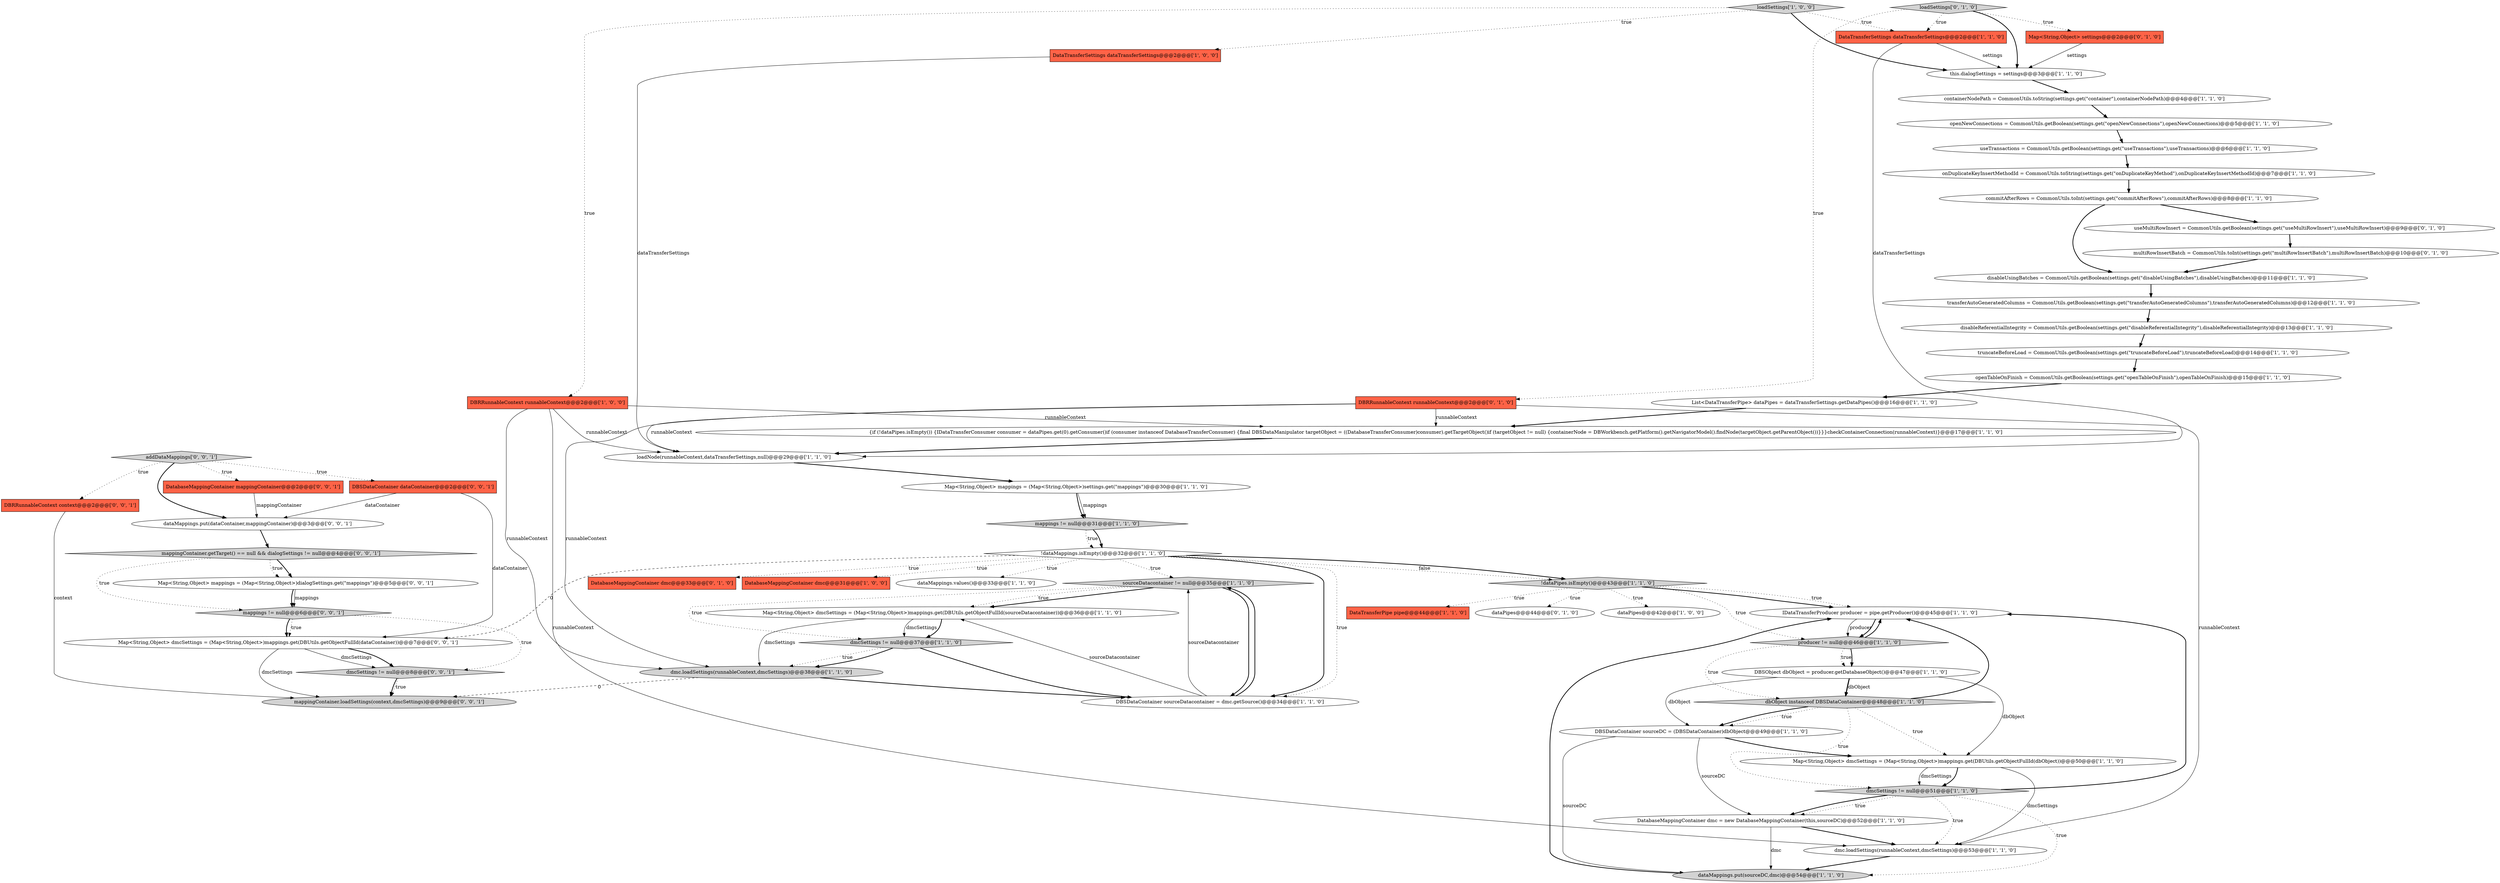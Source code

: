 digraph {
27 [style = filled, label = "{if (!dataPipes.isEmpty()) {IDataTransferConsumer consumer = dataPipes.get(0).getConsumer()if (consumer instanceof DatabaseTransferConsumer) {final DBSDataManipulator targetObject = ((DatabaseTransferConsumer)consumer).getTargetObject()if (targetObject != null) {containerNode = DBWorkbench.getPlatform().getNavigatorModel().findNode(targetObject.getParentObject())}}}checkContainerConnection(runnableContext)}@@@17@@@['1', '1', '0']", fillcolor = white, shape = ellipse image = "AAA0AAABBB1BBB"];
58 [style = filled, label = "DBRRunnableContext context@@@2@@@['0', '0', '1']", fillcolor = tomato, shape = box image = "AAA0AAABBB3BBB"];
24 [style = filled, label = "disableUsingBatches = CommonUtils.getBoolean(settings.get(\"disableUsingBatches\"),disableUsingBatches)@@@11@@@['1', '1', '0']", fillcolor = white, shape = ellipse image = "AAA0AAABBB1BBB"];
48 [style = filled, label = "addDataMappings['0', '0', '1']", fillcolor = lightgray, shape = diamond image = "AAA0AAABBB3BBB"];
51 [style = filled, label = "mappings != null@@@6@@@['0', '0', '1']", fillcolor = lightgray, shape = diamond image = "AAA0AAABBB3BBB"];
13 [style = filled, label = "dataMappings.put(sourceDC,dmc)@@@54@@@['1', '1', '0']", fillcolor = lightgray, shape = ellipse image = "AAA0AAABBB1BBB"];
22 [style = filled, label = "DataTransferSettings dataTransferSettings@@@2@@@['1', '1', '0']", fillcolor = tomato, shape = box image = "AAA0AAABBB1BBB"];
6 [style = filled, label = "onDuplicateKeyInsertMethodId = CommonUtils.toString(settings.get(\"onDuplicateKeyMethod\"),onDuplicateKeyInsertMethodId)@@@7@@@['1', '1', '0']", fillcolor = white, shape = ellipse image = "AAA0AAABBB1BBB"];
42 [style = filled, label = "Map<String,Object> settings@@@2@@@['0', '1', '0']", fillcolor = tomato, shape = box image = "AAA0AAABBB2BBB"];
43 [style = filled, label = "dataPipes@@@44@@@['0', '1', '0']", fillcolor = white, shape = ellipse image = "AAA0AAABBB2BBB"];
56 [style = filled, label = "DBSDataContainer dataContainer@@@2@@@['0', '0', '1']", fillcolor = tomato, shape = box image = "AAA0AAABBB3BBB"];
55 [style = filled, label = "mappingContainer.getTarget() == null && dialogSettings != null@@@4@@@['0', '0', '1']", fillcolor = lightgray, shape = diamond image = "AAA0AAABBB3BBB"];
34 [style = filled, label = "openNewConnections = CommonUtils.getBoolean(settings.get(\"openNewConnections\"),openNewConnections)@@@5@@@['1', '1', '0']", fillcolor = white, shape = ellipse image = "AAA0AAABBB1BBB"];
39 [style = filled, label = "IDataTransferProducer producer = pipe.getProducer()@@@45@@@['1', '1', '0']", fillcolor = white, shape = ellipse image = "AAA0AAABBB1BBB"];
47 [style = filled, label = "multiRowInsertBatch = CommonUtils.toInt(settings.get(\"multiRowInsertBatch\"),multiRowInsertBatch)@@@10@@@['0', '1', '0']", fillcolor = white, shape = ellipse image = "AAA1AAABBB2BBB"];
54 [style = filled, label = "Map<String,Object> dmcSettings = (Map<String,Object>)mappings.get(DBUtils.getObjectFullId(dataContainer))@@@7@@@['0', '0', '1']", fillcolor = white, shape = ellipse image = "AAA0AAABBB3BBB"];
21 [style = filled, label = "useTransactions = CommonUtils.getBoolean(settings.get(\"useTransactions\"),useTransactions)@@@6@@@['1', '1', '0']", fillcolor = white, shape = ellipse image = "AAA0AAABBB1BBB"];
12 [style = filled, label = "Map<String,Object> dmcSettings = (Map<String,Object>)mappings.get(DBUtils.getObjectFullId(sourceDatacontainer))@@@36@@@['1', '1', '0']", fillcolor = white, shape = ellipse image = "AAA0AAABBB1BBB"];
41 [style = filled, label = "DatabaseMappingContainer dmc@@@33@@@['0', '1', '0']", fillcolor = tomato, shape = box image = "AAA0AAABBB2BBB"];
38 [style = filled, label = "dmc.loadSettings(runnableContext,dmcSettings)@@@38@@@['1', '1', '0']", fillcolor = lightgray, shape = ellipse image = "AAA0AAABBB1BBB"];
28 [style = filled, label = "disableReferentialIntegrity = CommonUtils.getBoolean(settings.get(\"disableReferentialIntegrity\"),disableReferentialIntegrity)@@@13@@@['1', '1', '0']", fillcolor = white, shape = ellipse image = "AAA0AAABBB1BBB"];
0 [style = filled, label = "mappings != null@@@31@@@['1', '1', '0']", fillcolor = lightgray, shape = diamond image = "AAA0AAABBB1BBB"];
14 [style = filled, label = "dataPipes@@@42@@@['1', '0', '0']", fillcolor = white, shape = ellipse image = "AAA0AAABBB1BBB"];
5 [style = filled, label = "DBRRunnableContext runnableContext@@@2@@@['1', '0', '0']", fillcolor = tomato, shape = box image = "AAA0AAABBB1BBB"];
23 [style = filled, label = "commitAfterRows = CommonUtils.toInt(settings.get(\"commitAfterRows\"),commitAfterRows)@@@8@@@['1', '1', '0']", fillcolor = white, shape = ellipse image = "AAA0AAABBB1BBB"];
25 [style = filled, label = "producer != null@@@46@@@['1', '1', '0']", fillcolor = lightgray, shape = diamond image = "AAA0AAABBB1BBB"];
4 [style = filled, label = "dmcSettings != null@@@37@@@['1', '1', '0']", fillcolor = lightgray, shape = diamond image = "AAA0AAABBB1BBB"];
16 [style = filled, label = "DBSObject dbObject = producer.getDatabaseObject()@@@47@@@['1', '1', '0']", fillcolor = white, shape = ellipse image = "AAA0AAABBB1BBB"];
19 [style = filled, label = "List<DataTransferPipe> dataPipes = dataTransferSettings.getDataPipes()@@@16@@@['1', '1', '0']", fillcolor = white, shape = ellipse image = "AAA0AAABBB1BBB"];
53 [style = filled, label = "dmcSettings != null@@@8@@@['0', '0', '1']", fillcolor = lightgray, shape = diamond image = "AAA0AAABBB3BBB"];
52 [style = filled, label = "mappingContainer.loadSettings(context,dmcSettings)@@@9@@@['0', '0', '1']", fillcolor = lightgray, shape = ellipse image = "AAA0AAABBB3BBB"];
57 [style = filled, label = "dataMappings.put(dataContainer,mappingContainer)@@@3@@@['0', '0', '1']", fillcolor = white, shape = ellipse image = "AAA0AAABBB3BBB"];
30 [style = filled, label = "truncateBeforeLoad = CommonUtils.getBoolean(settings.get(\"truncateBeforeLoad\"),truncateBeforeLoad)@@@14@@@['1', '1', '0']", fillcolor = white, shape = ellipse image = "AAA0AAABBB1BBB"];
50 [style = filled, label = "Map<String,Object> mappings = (Map<String,Object>)dialogSettings.get(\"mappings\")@@@5@@@['0', '0', '1']", fillcolor = white, shape = ellipse image = "AAA0AAABBB3BBB"];
35 [style = filled, label = "this.dialogSettings = settings@@@3@@@['1', '1', '0']", fillcolor = white, shape = ellipse image = "AAA0AAABBB1BBB"];
33 [style = filled, label = "DatabaseMappingContainer dmc = new DatabaseMappingContainer(this,sourceDC)@@@52@@@['1', '1', '0']", fillcolor = white, shape = ellipse image = "AAA0AAABBB1BBB"];
45 [style = filled, label = "loadSettings['0', '1', '0']", fillcolor = lightgray, shape = diamond image = "AAA0AAABBB2BBB"];
44 [style = filled, label = "DBRRunnableContext runnableContext@@@2@@@['0', '1', '0']", fillcolor = tomato, shape = box image = "AAA0AAABBB2BBB"];
2 [style = filled, label = "DatabaseMappingContainer dmc@@@31@@@['1', '0', '0']", fillcolor = tomato, shape = box image = "AAA0AAABBB1BBB"];
11 [style = filled, label = "dmc.loadSettings(runnableContext,dmcSettings)@@@53@@@['1', '1', '0']", fillcolor = white, shape = ellipse image = "AAA0AAABBB1BBB"];
32 [style = filled, label = "dbObject instanceof DBSDataContainer@@@48@@@['1', '1', '0']", fillcolor = lightgray, shape = diamond image = "AAA0AAABBB1BBB"];
10 [style = filled, label = "!dataMappings.isEmpty()@@@32@@@['1', '1', '0']", fillcolor = white, shape = diamond image = "AAA0AAABBB1BBB"];
36 [style = filled, label = "dataMappings.values()@@@33@@@['1', '1', '0']", fillcolor = white, shape = ellipse image = "AAA0AAABBB1BBB"];
40 [style = filled, label = "dmcSettings != null@@@51@@@['1', '1', '0']", fillcolor = lightgray, shape = diamond image = "AAA0AAABBB1BBB"];
17 [style = filled, label = "DBSDataContainer sourceDC = (DBSDataContainer)dbObject@@@49@@@['1', '1', '0']", fillcolor = white, shape = ellipse image = "AAA0AAABBB1BBB"];
7 [style = filled, label = "sourceDatacontainer != null@@@35@@@['1', '1', '0']", fillcolor = lightgray, shape = diamond image = "AAA0AAABBB1BBB"];
9 [style = filled, label = "loadNode(runnableContext,dataTransferSettings,null)@@@29@@@['1', '1', '0']", fillcolor = white, shape = ellipse image = "AAA0AAABBB1BBB"];
18 [style = filled, label = "DataTransferSettings dataTransferSettings@@@2@@@['1', '0', '0']", fillcolor = tomato, shape = box image = "AAA0AAABBB1BBB"];
31 [style = filled, label = "loadSettings['1', '0', '0']", fillcolor = lightgray, shape = diamond image = "AAA0AAABBB1BBB"];
46 [style = filled, label = "useMultiRowInsert = CommonUtils.getBoolean(settings.get(\"useMultiRowInsert\"),useMultiRowInsert)@@@9@@@['0', '1', '0']", fillcolor = white, shape = ellipse image = "AAA1AAABBB2BBB"];
29 [style = filled, label = "transferAutoGeneratedColumns = CommonUtils.getBoolean(settings.get(\"transferAutoGeneratedColumns\"),transferAutoGeneratedColumns)@@@12@@@['1', '1', '0']", fillcolor = white, shape = ellipse image = "AAA0AAABBB1BBB"];
8 [style = filled, label = "Map<String,Object> mappings = (Map<String,Object>)settings.get(\"mappings\")@@@30@@@['1', '1', '0']", fillcolor = white, shape = ellipse image = "AAA0AAABBB1BBB"];
1 [style = filled, label = "Map<String,Object> dmcSettings = (Map<String,Object>)mappings.get(DBUtils.getObjectFullId(dbObject))@@@50@@@['1', '1', '0']", fillcolor = white, shape = ellipse image = "AAA0AAABBB1BBB"];
37 [style = filled, label = "DBSDataContainer sourceDatacontainer = dmc.getSource()@@@34@@@['1', '1', '0']", fillcolor = white, shape = ellipse image = "AAA0AAABBB1BBB"];
3 [style = filled, label = "openTableOnFinish = CommonUtils.getBoolean(settings.get(\"openTableOnFinish\"),openTableOnFinish)@@@15@@@['1', '1', '0']", fillcolor = white, shape = ellipse image = "AAA0AAABBB1BBB"];
49 [style = filled, label = "DatabaseMappingContainer mappingContainer@@@2@@@['0', '0', '1']", fillcolor = tomato, shape = box image = "AAA0AAABBB3BBB"];
15 [style = filled, label = "DataTransferPipe pipe@@@44@@@['1', '1', '0']", fillcolor = tomato, shape = box image = "AAA0AAABBB1BBB"];
20 [style = filled, label = "!dataPipes.isEmpty()@@@43@@@['1', '1', '0']", fillcolor = lightgray, shape = diamond image = "AAA0AAABBB1BBB"];
26 [style = filled, label = "containerNodePath = CommonUtils.toString(settings.get(\"container\"),containerNodePath)@@@4@@@['1', '1', '0']", fillcolor = white, shape = ellipse image = "AAA0AAABBB1BBB"];
18->9 [style = solid, label="dataTransferSettings"];
0->10 [style = dotted, label="true"];
48->58 [style = dotted, label="true"];
37->7 [style = bold, label=""];
20->25 [style = dotted, label="true"];
32->1 [style = dotted, label="true"];
46->47 [style = bold, label=""];
5->27 [style = solid, label="runnableContext"];
5->11 [style = solid, label="runnableContext"];
25->16 [style = dotted, label="true"];
53->52 [style = dotted, label="true"];
20->43 [style = dotted, label="true"];
51->54 [style = bold, label=""];
50->51 [style = bold, label=""];
10->7 [style = dotted, label="true"];
17->13 [style = solid, label="sourceDC"];
58->52 [style = solid, label="context"];
19->27 [style = bold, label=""];
55->50 [style = dotted, label="true"];
22->35 [style = solid, label="settings"];
25->16 [style = bold, label=""];
40->33 [style = dotted, label="true"];
7->37 [style = bold, label=""];
20->39 [style = dotted, label="true"];
44->9 [style = solid, label="runnableContext"];
56->57 [style = solid, label="dataContainer"];
55->51 [style = dotted, label="true"];
40->39 [style = bold, label=""];
57->55 [style = bold, label=""];
45->42 [style = dotted, label="true"];
24->29 [style = bold, label=""];
35->26 [style = bold, label=""];
12->38 [style = solid, label="dmcSettings"];
44->38 [style = solid, label="runnableContext"];
17->1 [style = bold, label=""];
16->1 [style = solid, label="dbObject"];
20->14 [style = dotted, label="true"];
28->30 [style = bold, label=""];
38->52 [style = dashed, label="0"];
10->37 [style = bold, label=""];
13->39 [style = bold, label=""];
4->38 [style = dotted, label="true"];
16->32 [style = solid, label="dbObject"];
33->11 [style = bold, label=""];
10->36 [style = dotted, label="true"];
33->13 [style = solid, label="dmc"];
25->32 [style = dotted, label="true"];
32->17 [style = dotted, label="true"];
5->9 [style = solid, label="runnableContext"];
44->11 [style = solid, label="runnableContext"];
32->40 [style = dotted, label="true"];
20->39 [style = bold, label=""];
40->13 [style = dotted, label="true"];
7->12 [style = bold, label=""];
1->40 [style = bold, label=""];
48->57 [style = bold, label=""];
12->4 [style = solid, label="dmcSettings"];
17->33 [style = solid, label="sourceDC"];
11->13 [style = bold, label=""];
55->50 [style = bold, label=""];
49->57 [style = solid, label="mappingContainer"];
10->20 [style = dotted, label="false"];
5->38 [style = solid, label="runnableContext"];
42->35 [style = solid, label="settings"];
6->23 [style = bold, label=""];
21->6 [style = bold, label=""];
34->21 [style = bold, label=""];
16->32 [style = bold, label=""];
51->53 [style = dotted, label="true"];
10->20 [style = bold, label=""];
1->40 [style = solid, label="dmcSettings"];
44->27 [style = solid, label="runnableContext"];
39->25 [style = solid, label="producer"];
37->7 [style = solid, label="sourceDatacontainer"];
7->4 [style = dotted, label="true"];
56->54 [style = solid, label="dataContainer"];
8->0 [style = bold, label=""];
12->4 [style = bold, label=""];
38->37 [style = bold, label=""];
48->49 [style = dotted, label="true"];
27->9 [style = bold, label=""];
40->33 [style = bold, label=""];
54->52 [style = solid, label="dmcSettings"];
26->34 [style = bold, label=""];
3->19 [style = bold, label=""];
40->11 [style = dotted, label="true"];
45->35 [style = bold, label=""];
8->0 [style = solid, label="mappings"];
31->18 [style = dotted, label="true"];
48->56 [style = dotted, label="true"];
31->22 [style = dotted, label="true"];
47->24 [style = bold, label=""];
39->25 [style = bold, label=""];
10->2 [style = dotted, label="true"];
4->38 [style = bold, label=""];
54->53 [style = solid, label="dmcSettings"];
51->54 [style = dotted, label="true"];
10->37 [style = dotted, label="true"];
23->24 [style = bold, label=""];
16->17 [style = solid, label="dbObject"];
23->46 [style = bold, label=""];
45->22 [style = dotted, label="true"];
32->39 [style = bold, label=""];
7->12 [style = dotted, label="true"];
29->28 [style = bold, label=""];
10->41 [style = dotted, label="true"];
4->37 [style = bold, label=""];
0->10 [style = bold, label=""];
25->39 [style = bold, label=""];
31->35 [style = bold, label=""];
20->15 [style = dotted, label="true"];
22->9 [style = solid, label="dataTransferSettings"];
50->51 [style = solid, label="mappings"];
32->17 [style = bold, label=""];
1->11 [style = solid, label="dmcSettings"];
30->3 [style = bold, label=""];
37->12 [style = solid, label="sourceDatacontainer"];
10->54 [style = dashed, label="0"];
9->8 [style = bold, label=""];
45->44 [style = dotted, label="true"];
31->5 [style = dotted, label="true"];
54->53 [style = bold, label=""];
53->52 [style = bold, label=""];
}
